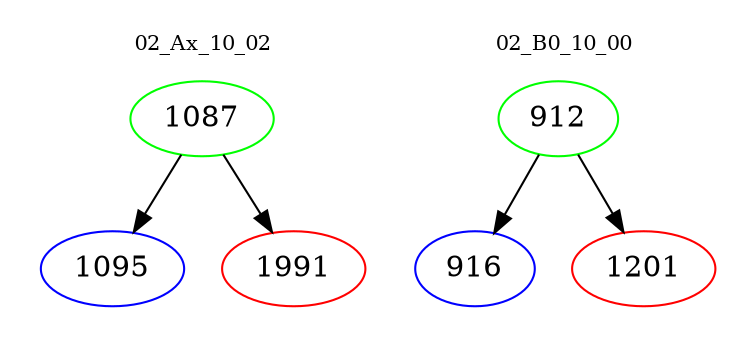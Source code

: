 digraph{
subgraph cluster_0 {
color = white
label = "02_Ax_10_02";
fontsize=10;
T0_1087 [label="1087", color="green"]
T0_1087 -> T0_1095 [color="black"]
T0_1095 [label="1095", color="blue"]
T0_1087 -> T0_1991 [color="black"]
T0_1991 [label="1991", color="red"]
}
subgraph cluster_1 {
color = white
label = "02_B0_10_00";
fontsize=10;
T1_912 [label="912", color="green"]
T1_912 -> T1_916 [color="black"]
T1_916 [label="916", color="blue"]
T1_912 -> T1_1201 [color="black"]
T1_1201 [label="1201", color="red"]
}
}
